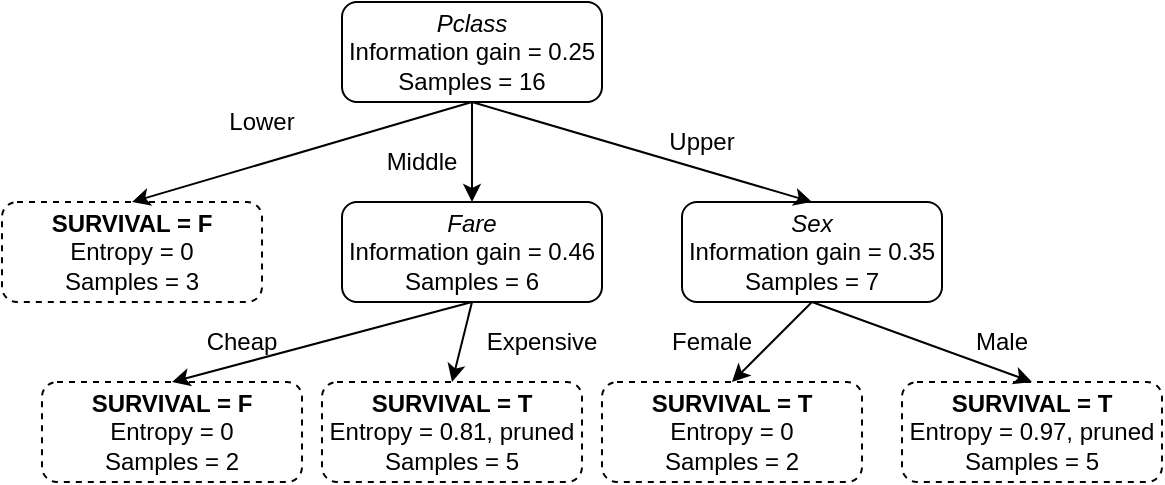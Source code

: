<mxfile version="14.4.2" type="device"><diagram id="ZXnYa2EqCa2nnyC-ZHGY" name="Page-1"><mxGraphModel dx="946" dy="556" grid="1" gridSize="10" guides="1" tooltips="1" connect="1" arrows="1" fold="1" page="1" pageScale="1" pageWidth="850" pageHeight="1100" math="0" shadow="0"><root><mxCell id="0"/><mxCell id="1" parent="0"/><mxCell id="hB_q5sqgMxP6eP8amuAT-1" value="&lt;div&gt;&lt;i&gt;Pclass&lt;/i&gt;&lt;/div&gt;&lt;div&gt;Information gain = 0.25&lt;br&gt;&lt;/div&gt;&lt;div&gt;Samples = 16&lt;br&gt;&lt;/div&gt;" style="rounded=1;whiteSpace=wrap;html=1;" vertex="1" parent="1"><mxGeometry x="320" y="80" width="130" height="50" as="geometry"/></mxCell><mxCell id="hB_q5sqgMxP6eP8amuAT-2" value="&lt;div&gt;&lt;b&gt;SURVIVAL = F&lt;/b&gt;&lt;br&gt;&lt;/div&gt;&lt;div&gt;Entropy = 0&lt;/div&gt;&lt;div&gt;Samples = 3&lt;br&gt;&lt;/div&gt;" style="rounded=1;whiteSpace=wrap;html=1;dashed=1;" vertex="1" parent="1"><mxGeometry x="150" y="180" width="130" height="50" as="geometry"/></mxCell><mxCell id="hB_q5sqgMxP6eP8amuAT-3" value="" style="endArrow=classic;html=1;exitX=0.5;exitY=1;exitDx=0;exitDy=0;entryX=0.5;entryY=0;entryDx=0;entryDy=0;" edge="1" parent="1" source="hB_q5sqgMxP6eP8amuAT-1" target="hB_q5sqgMxP6eP8amuAT-2"><mxGeometry width="50" height="50" relative="1" as="geometry"><mxPoint x="400" y="320" as="sourcePoint"/><mxPoint x="450" y="270" as="targetPoint"/></mxGeometry></mxCell><mxCell id="hB_q5sqgMxP6eP8amuAT-4" value="&lt;div&gt;&lt;i&gt;Fare&lt;/i&gt;&lt;br&gt;&lt;/div&gt;&lt;div&gt;Information gain = 0.46&lt;br&gt;&lt;/div&gt;&lt;div&gt;Samples = 6&lt;br&gt;&lt;/div&gt;" style="rounded=1;whiteSpace=wrap;html=1;" vertex="1" parent="1"><mxGeometry x="320" y="180" width="130" height="50" as="geometry"/></mxCell><mxCell id="hB_q5sqgMxP6eP8amuAT-5" value="Lower" style="text;html=1;strokeColor=none;fillColor=none;align=center;verticalAlign=middle;whiteSpace=wrap;rounded=0;" vertex="1" parent="1"><mxGeometry x="260" y="130" width="40" height="20" as="geometry"/></mxCell><mxCell id="hB_q5sqgMxP6eP8amuAT-6" value="" style="endArrow=classic;html=1;exitX=0.5;exitY=1;exitDx=0;exitDy=0;" edge="1" parent="1" source="hB_q5sqgMxP6eP8amuAT-1" target="hB_q5sqgMxP6eP8amuAT-4"><mxGeometry width="50" height="50" relative="1" as="geometry"><mxPoint x="400" y="320" as="sourcePoint"/><mxPoint x="450" y="270" as="targetPoint"/></mxGeometry></mxCell><mxCell id="hB_q5sqgMxP6eP8amuAT-7" value="Middle" style="text;html=1;strokeColor=none;fillColor=none;align=center;verticalAlign=middle;whiteSpace=wrap;rounded=0;" vertex="1" parent="1"><mxGeometry x="340" y="150" width="40" height="20" as="geometry"/></mxCell><mxCell id="hB_q5sqgMxP6eP8amuAT-8" value="&lt;div&gt;&lt;i&gt;Sex&lt;/i&gt;&lt;br&gt;&lt;/div&gt;&lt;div&gt;Information gain = 0.35&lt;br&gt;&lt;/div&gt;&lt;div&gt;Samples = 7&lt;br&gt;&lt;/div&gt;" style="rounded=1;whiteSpace=wrap;html=1;" vertex="1" parent="1"><mxGeometry x="490" y="180" width="130" height="50" as="geometry"/></mxCell><mxCell id="hB_q5sqgMxP6eP8amuAT-9" value="" style="endArrow=classic;html=1;exitX=0.5;exitY=1;exitDx=0;exitDy=0;entryX=0.5;entryY=0;entryDx=0;entryDy=0;" edge="1" parent="1" source="hB_q5sqgMxP6eP8amuAT-1" target="hB_q5sqgMxP6eP8amuAT-8"><mxGeometry width="50" height="50" relative="1" as="geometry"><mxPoint x="395" y="140" as="sourcePoint"/><mxPoint x="225" y="190" as="targetPoint"/></mxGeometry></mxCell><mxCell id="hB_q5sqgMxP6eP8amuAT-10" value="&lt;div&gt;&lt;b&gt;SURVIVAL = F&lt;/b&gt;&lt;br&gt;&lt;/div&gt;&lt;div&gt;Entropy = 0&lt;br&gt;&lt;/div&gt;&lt;div&gt;Samples = 2&lt;br&gt;&lt;/div&gt;" style="rounded=1;whiteSpace=wrap;html=1;dashed=1;" vertex="1" parent="1"><mxGeometry x="170" y="270" width="130" height="50" as="geometry"/></mxCell><mxCell id="hB_q5sqgMxP6eP8amuAT-11" value="" style="endArrow=classic;html=1;exitX=0.5;exitY=1;exitDx=0;exitDy=0;entryX=0.5;entryY=0;entryDx=0;entryDy=0;" edge="1" parent="1" target="hB_q5sqgMxP6eP8amuAT-10"><mxGeometry width="50" height="50" relative="1" as="geometry"><mxPoint x="385" y="230" as="sourcePoint"/><mxPoint x="215" y="280" as="targetPoint"/></mxGeometry></mxCell><mxCell id="hB_q5sqgMxP6eP8amuAT-12" value="Cheap" style="text;html=1;strokeColor=none;fillColor=none;align=center;verticalAlign=middle;whiteSpace=wrap;rounded=0;" vertex="1" parent="1"><mxGeometry x="250" y="240" width="40" height="20" as="geometry"/></mxCell><mxCell id="hB_q5sqgMxP6eP8amuAT-13" value="Upper" style="text;html=1;strokeColor=none;fillColor=none;align=center;verticalAlign=middle;whiteSpace=wrap;rounded=0;" vertex="1" parent="1"><mxGeometry x="480" y="140" width="40" height="20" as="geometry"/></mxCell><mxCell id="hB_q5sqgMxP6eP8amuAT-14" value="&lt;div&gt;&lt;b&gt;SURVIVAL = T&lt;/b&gt;&lt;br&gt;&lt;/div&gt;&lt;div&gt;Entropy = 0&lt;br&gt;&lt;/div&gt;&lt;div&gt;Samples = 2&lt;br&gt;&lt;/div&gt;" style="rounded=1;whiteSpace=wrap;html=1;dashed=1;" vertex="1" parent="1"><mxGeometry x="450" y="270" width="130" height="50" as="geometry"/></mxCell><mxCell id="hB_q5sqgMxP6eP8amuAT-15" value="" style="endArrow=classic;html=1;exitX=0.5;exitY=1;exitDx=0;exitDy=0;entryX=0.5;entryY=0;entryDx=0;entryDy=0;" edge="1" parent="1" source="hB_q5sqgMxP6eP8amuAT-8" target="hB_q5sqgMxP6eP8amuAT-14"><mxGeometry width="50" height="50" relative="1" as="geometry"><mxPoint x="545" y="240" as="sourcePoint"/><mxPoint x="440" y="280" as="targetPoint"/></mxGeometry></mxCell><mxCell id="hB_q5sqgMxP6eP8amuAT-16" value="Female" style="text;html=1;strokeColor=none;fillColor=none;align=center;verticalAlign=middle;whiteSpace=wrap;rounded=0;" vertex="1" parent="1"><mxGeometry x="485" y="240" width="40" height="20" as="geometry"/></mxCell><mxCell id="hB_q5sqgMxP6eP8amuAT-17" value="&lt;div&gt;&lt;b&gt;SURVIVAL = T&lt;/b&gt;&lt;br&gt;&lt;/div&gt;&lt;div&gt;Entropy = 0.97, pruned&lt;br&gt;&lt;/div&gt;&lt;div&gt;Samples = 5&lt;br&gt;&lt;/div&gt;" style="rounded=1;whiteSpace=wrap;html=1;dashed=1;" vertex="1" parent="1"><mxGeometry x="600" y="270" width="130" height="50" as="geometry"/></mxCell><mxCell id="hB_q5sqgMxP6eP8amuAT-18" value="" style="endArrow=classic;html=1;exitX=0.5;exitY=1;exitDx=0;exitDy=0;entryX=0.5;entryY=0;entryDx=0;entryDy=0;" edge="1" parent="1" source="hB_q5sqgMxP6eP8amuAT-8" target="hB_q5sqgMxP6eP8amuAT-17"><mxGeometry width="50" height="50" relative="1" as="geometry"><mxPoint x="565" y="240" as="sourcePoint"/><mxPoint x="525" y="280" as="targetPoint"/></mxGeometry></mxCell><mxCell id="hB_q5sqgMxP6eP8amuAT-19" value="Male" style="text;html=1;strokeColor=none;fillColor=none;align=center;verticalAlign=middle;whiteSpace=wrap;rounded=0;" vertex="1" parent="1"><mxGeometry x="630" y="240" width="40" height="20" as="geometry"/></mxCell><mxCell id="hB_q5sqgMxP6eP8amuAT-20" value="&lt;div&gt;&lt;b&gt;SURVIVAL = T&lt;/b&gt;&lt;br&gt;&lt;/div&gt;&lt;div&gt;Entropy = 0.81, pruned&lt;br&gt;&lt;/div&gt;&lt;div&gt;Samples = 5&lt;br&gt;&lt;/div&gt;" style="rounded=1;whiteSpace=wrap;html=1;dashed=1;" vertex="1" parent="1"><mxGeometry x="310" y="270" width="130" height="50" as="geometry"/></mxCell><mxCell id="hB_q5sqgMxP6eP8amuAT-21" value="" style="endArrow=classic;html=1;exitX=0.5;exitY=1;exitDx=0;exitDy=0;entryX=0.5;entryY=0;entryDx=0;entryDy=0;" edge="1" parent="1" source="hB_q5sqgMxP6eP8amuAT-4" target="hB_q5sqgMxP6eP8amuAT-20"><mxGeometry width="50" height="50" relative="1" as="geometry"><mxPoint x="395" y="240" as="sourcePoint"/><mxPoint x="245" y="280" as="targetPoint"/></mxGeometry></mxCell><mxCell id="hB_q5sqgMxP6eP8amuAT-22" value="Expensive" style="text;html=1;strokeColor=none;fillColor=none;align=center;verticalAlign=middle;whiteSpace=wrap;rounded=0;" vertex="1" parent="1"><mxGeometry x="400" y="240" width="40" height="20" as="geometry"/></mxCell></root></mxGraphModel></diagram></mxfile>